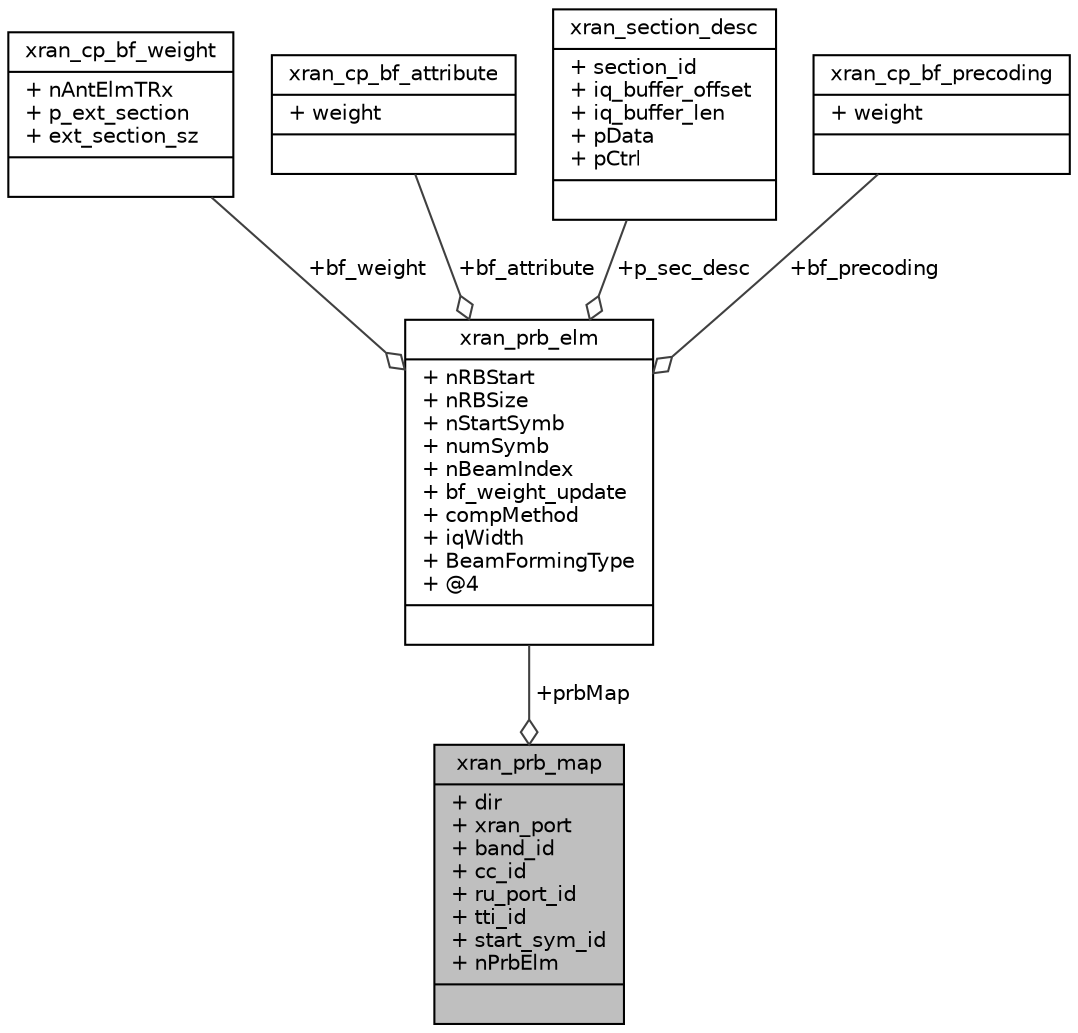 digraph "xran_prb_map"
{
 // LATEX_PDF_SIZE
  edge [fontname="Helvetica",fontsize="10",labelfontname="Helvetica",labelfontsize="10"];
  node [fontname="Helvetica",fontsize="10",shape=record];
  Node1 [label="{xran_prb_map\n|+ dir\l+ xran_port\l+ band_id\l+ cc_id\l+ ru_port_id\l+ tti_id\l+ start_sym_id\l+ nPrbElm\l|}",height=0.2,width=0.4,color="black", fillcolor="grey75", style="filled", fontcolor="black",tooltip=" "];
  Node2 -> Node1 [color="grey25",fontsize="10",style="solid",label=" +prbMap" ,arrowhead="odiamond",fontname="Helvetica"];
  Node2 [label="{xran_prb_elm\n|+ nRBStart\l+ nRBSize\l+ nStartSymb\l+ numSymb\l+ nBeamIndex\l+ bf_weight_update\l+ compMethod\l+ iqWidth\l+ BeamFormingType\l+ @4\l|}",height=0.2,width=0.4,color="black", fillcolor="white", style="filled",URL="$structxran__prb__elm.html",tooltip=" "];
  Node3 -> Node2 [color="grey25",fontsize="10",style="solid",label=" +bf_weight" ,arrowhead="odiamond",fontname="Helvetica"];
  Node3 [label="{xran_cp_bf_weight\n|+ nAntElmTRx\l+ p_ext_section\l+ ext_section_sz\l|}",height=0.2,width=0.4,color="black", fillcolor="white", style="filled",URL="$structxran__cp__bf__weight.html",tooltip=" "];
  Node4 -> Node2 [color="grey25",fontsize="10",style="solid",label=" +bf_attribute" ,arrowhead="odiamond",fontname="Helvetica"];
  Node4 [label="{xran_cp_bf_attribute\n|+ weight\l|}",height=0.2,width=0.4,color="black", fillcolor="white", style="filled",URL="$structxran__cp__bf__attribute.html",tooltip=" "];
  Node5 -> Node2 [color="grey25",fontsize="10",style="solid",label=" +p_sec_desc" ,arrowhead="odiamond",fontname="Helvetica"];
  Node5 [label="{xran_section_desc\n|+ section_id\l+ iq_buffer_offset\l+ iq_buffer_len\l+ pData\l+ pCtrl\l|}",height=0.2,width=0.4,color="black", fillcolor="white", style="filled",URL="$structxran__section__desc.html",tooltip=" "];
  Node6 -> Node2 [color="grey25",fontsize="10",style="solid",label=" +bf_precoding" ,arrowhead="odiamond",fontname="Helvetica"];
  Node6 [label="{xran_cp_bf_precoding\n|+ weight\l|}",height=0.2,width=0.4,color="black", fillcolor="white", style="filled",URL="$structxran__cp__bf__precoding.html",tooltip=" "];
}
